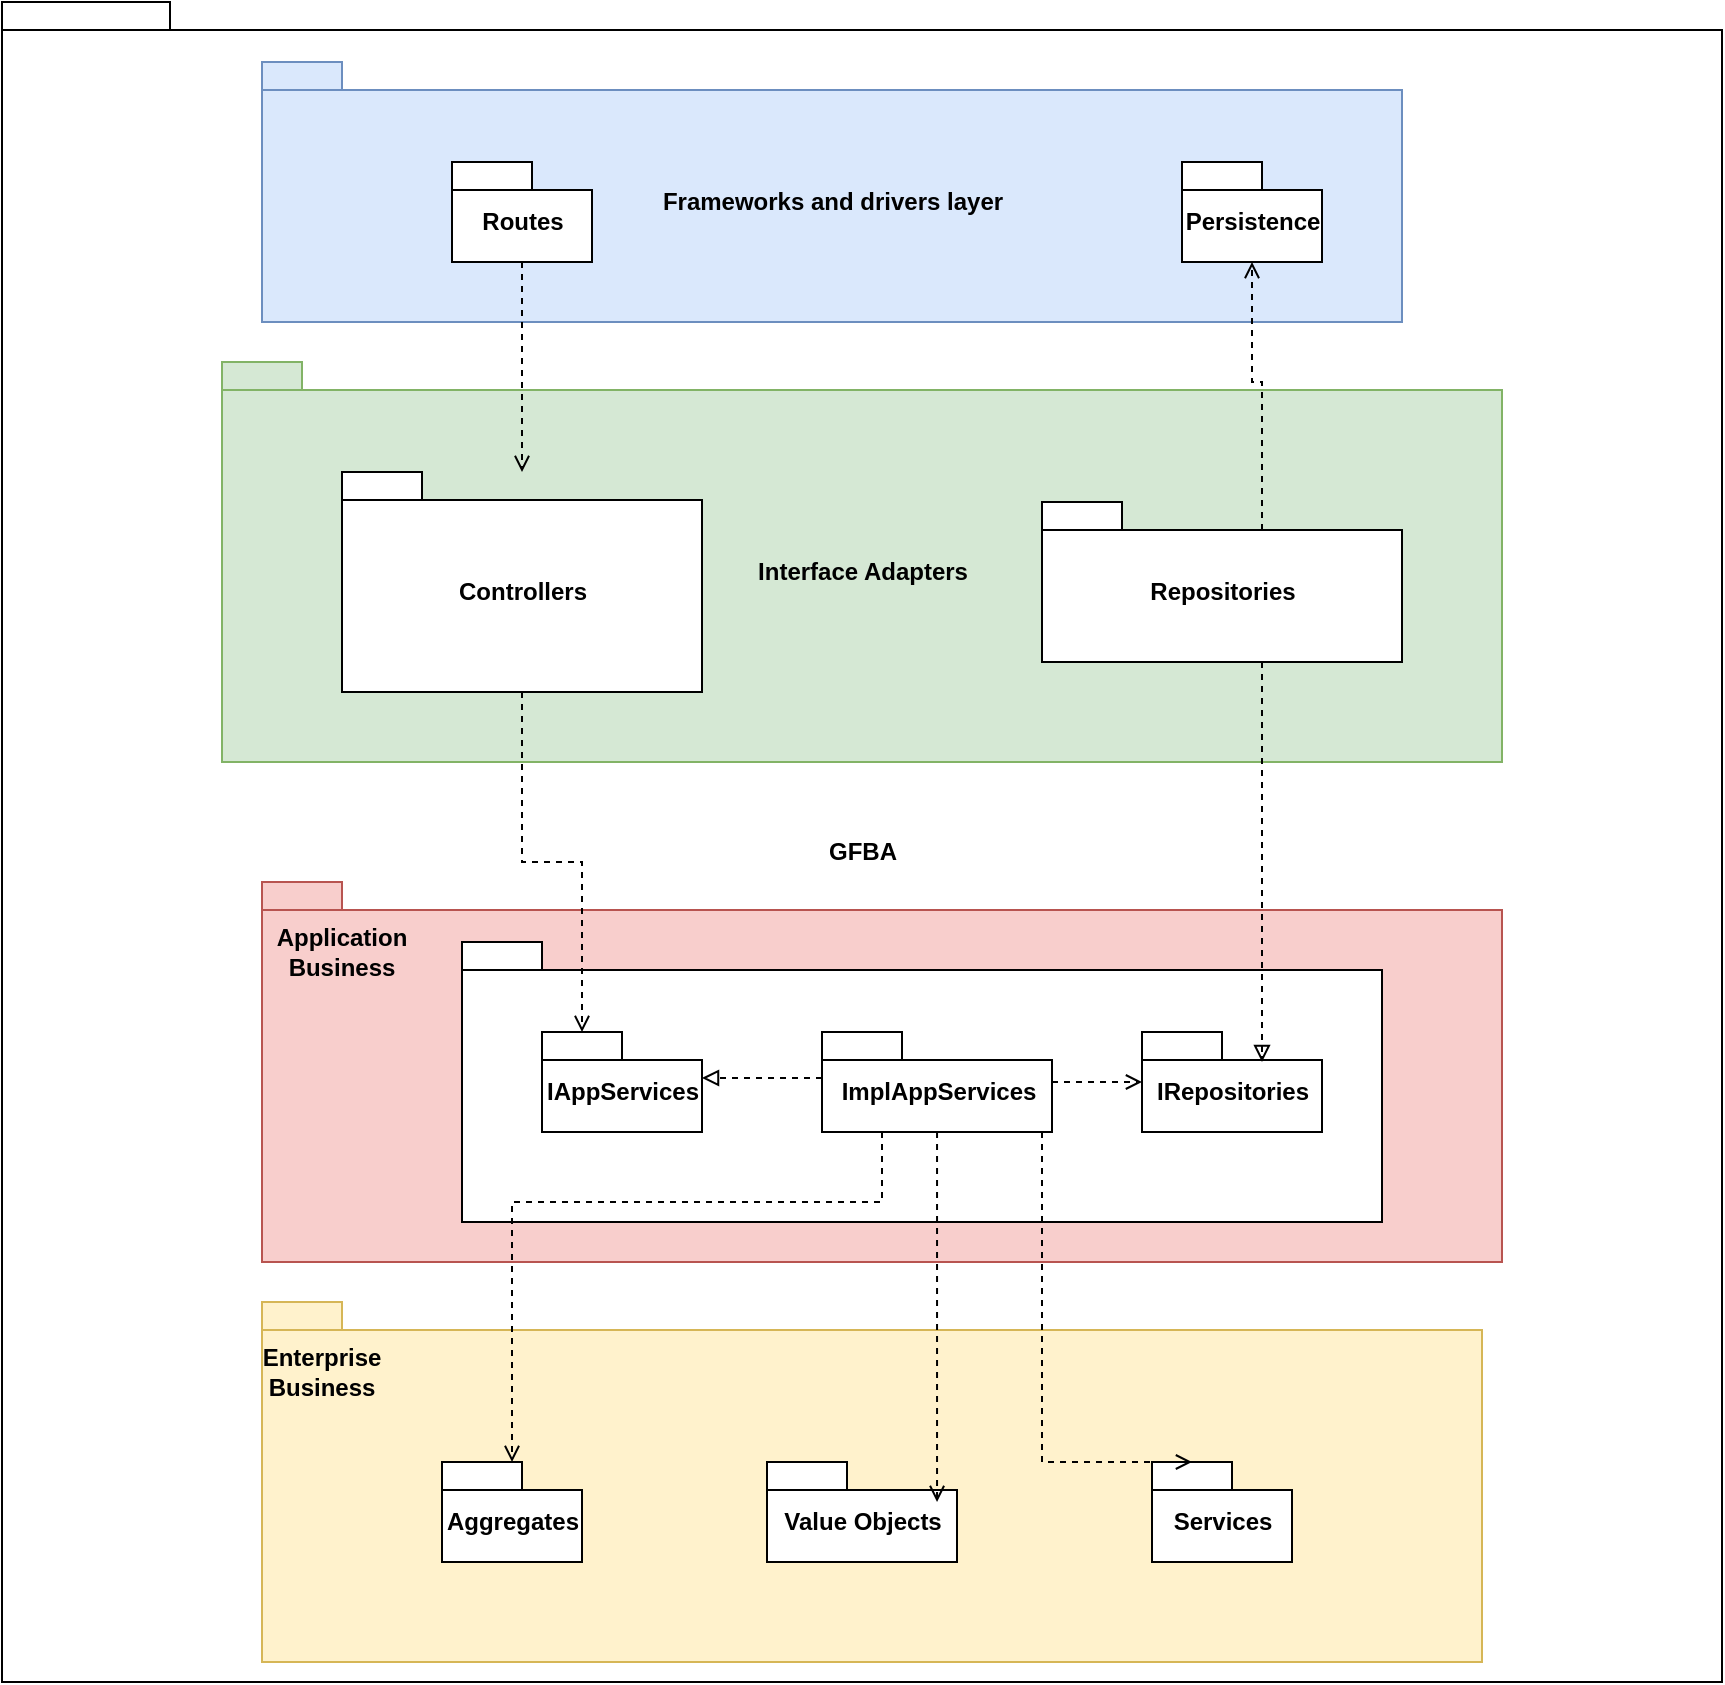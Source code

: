 <mxfile version="20.5.3" type="device"><diagram name="Page-1" id="5f0bae14-7c28-e335-631c-24af17079c00"><mxGraphModel dx="1422" dy="729" grid="1" gridSize="10" guides="1" tooltips="1" connect="1" arrows="1" fold="1" page="1" pageScale="1" pageWidth="1100" pageHeight="850" background="none" math="0" shadow="0"><root><mxCell id="0"/><mxCell id="1" parent="0"/><mxCell id="30kJKUucjtw8A_dtMlGD-1" value="GFBA" style="shape=folder;fontStyle=1;spacingTop=10;tabWidth=40;tabHeight=14;tabPosition=left;html=1;" vertex="1" parent="1"><mxGeometry x="500" width="860" height="840" as="geometry"/></mxCell><mxCell id="Tyqp4wYhk9IuT6_9qh9N-5" value="Frameworks and drivers layer" style="shape=folder;fontStyle=1;spacingTop=10;tabWidth=40;tabHeight=14;tabPosition=left;html=1;fillColor=#dae8fc;strokeColor=#6c8ebf;" parent="1" vertex="1"><mxGeometry x="630" y="30" width="570" height="130" as="geometry"/></mxCell><mxCell id="Tyqp4wYhk9IuT6_9qh9N-6" value="Interface Adapters" style="shape=folder;fontStyle=1;spacingTop=10;tabWidth=40;tabHeight=14;tabPosition=left;html=1;fillColor=#d5e8d4;strokeColor=#82b366;" parent="1" vertex="1"><mxGeometry x="610" y="180" width="640" height="200" as="geometry"/></mxCell><mxCell id="Tyqp4wYhk9IuT6_9qh9N-7" value="" style="shape=folder;fontStyle=1;spacingTop=10;tabWidth=40;tabHeight=14;tabPosition=left;html=1;fillColor=#f8cecc;strokeColor=#b85450;" parent="1" vertex="1"><mxGeometry x="630" y="440" width="620" height="190" as="geometry"/></mxCell><mxCell id="Tyqp4wYhk9IuT6_9qh9N-8" value="" style="shape=folder;fontStyle=1;spacingTop=10;tabWidth=40;tabHeight=14;tabPosition=left;html=1;fillColor=#fff2cc;strokeColor=#d6b656;" parent="1" vertex="1"><mxGeometry x="630" y="650" width="610" height="180" as="geometry"/></mxCell><mxCell id="Tyqp4wYhk9IuT6_9qh9N-50" value="&lt;span style=&quot;font-weight: 700;&quot;&gt;Application Business&lt;/span&gt;" style="text;html=1;strokeColor=none;fillColor=none;align=center;verticalAlign=middle;whiteSpace=wrap;rounded=0;" parent="1" vertex="1"><mxGeometry x="640" y="460" width="60" height="30" as="geometry"/></mxCell><mxCell id="Tyqp4wYhk9IuT6_9qh9N-51" value="&lt;span style=&quot;font-weight: 700;&quot;&gt;Enterprise Business&lt;/span&gt;" style="text;html=1;strokeColor=none;fillColor=none;align=center;verticalAlign=middle;whiteSpace=wrap;rounded=0;" parent="1" vertex="1"><mxGeometry x="630" y="670" width="60" height="30" as="geometry"/></mxCell><mxCell id="30kJKUucjtw8A_dtMlGD-2" value="Aggregates" style="shape=folder;fontStyle=1;spacingTop=10;tabWidth=40;tabHeight=14;tabPosition=left;html=1;" vertex="1" parent="1"><mxGeometry x="720" y="730" width="70" height="50" as="geometry"/></mxCell><mxCell id="30kJKUucjtw8A_dtMlGD-3" value="Value Objects" style="shape=folder;fontStyle=1;spacingTop=10;tabWidth=40;tabHeight=14;tabPosition=left;html=1;" vertex="1" parent="1"><mxGeometry x="882.5" y="730" width="95" height="50" as="geometry"/></mxCell><mxCell id="30kJKUucjtw8A_dtMlGD-4" value="Services" style="shape=folder;fontStyle=1;spacingTop=10;tabWidth=40;tabHeight=14;tabPosition=left;html=1;" vertex="1" parent="1"><mxGeometry x="1075" y="730" width="70" height="50" as="geometry"/></mxCell><mxCell id="30kJKUucjtw8A_dtMlGD-5" value="" style="shape=folder;fontStyle=1;spacingTop=10;tabWidth=40;tabHeight=14;tabPosition=left;html=1;" vertex="1" parent="1"><mxGeometry x="730" y="470" width="460" height="140" as="geometry"/></mxCell><mxCell id="30kJKUucjtw8A_dtMlGD-6" value="IAppServices" style="shape=folder;fontStyle=1;spacingTop=10;tabWidth=40;tabHeight=14;tabPosition=left;html=1;" vertex="1" parent="1"><mxGeometry x="770" y="515" width="80" height="50" as="geometry"/></mxCell><mxCell id="30kJKUucjtw8A_dtMlGD-20" value="" style="edgeStyle=orthogonalEdgeStyle;rounded=0;orthogonalLoop=1;jettySize=auto;html=1;dashed=1;endArrow=open;endFill=0;" edge="1" parent="1" source="30kJKUucjtw8A_dtMlGD-7" target="30kJKUucjtw8A_dtMlGD-8"><mxGeometry relative="1" as="geometry"/></mxCell><mxCell id="30kJKUucjtw8A_dtMlGD-21" value="" style="edgeStyle=orthogonalEdgeStyle;rounded=0;orthogonalLoop=1;jettySize=auto;html=1;dashed=1;endArrow=open;endFill=0;entryX=0.895;entryY=0.4;entryDx=0;entryDy=0;entryPerimeter=0;" edge="1" parent="1" source="30kJKUucjtw8A_dtMlGD-7" target="30kJKUucjtw8A_dtMlGD-3"><mxGeometry relative="1" as="geometry"/></mxCell><mxCell id="30kJKUucjtw8A_dtMlGD-22" value="" style="edgeStyle=orthogonalEdgeStyle;rounded=0;orthogonalLoop=1;jettySize=auto;html=1;dashed=1;endArrow=open;endFill=0;entryX=0;entryY=0;entryDx=20;entryDy=0;entryPerimeter=0;" edge="1" parent="1" source="30kJKUucjtw8A_dtMlGD-7" target="30kJKUucjtw8A_dtMlGD-4"><mxGeometry relative="1" as="geometry"><Array as="points"><mxPoint x="1020" y="730"/></Array></mxGeometry></mxCell><mxCell id="30kJKUucjtw8A_dtMlGD-23" value="" style="edgeStyle=orthogonalEdgeStyle;rounded=0;orthogonalLoop=1;jettySize=auto;html=1;dashed=1;endArrow=open;endFill=0;" edge="1" parent="1" source="30kJKUucjtw8A_dtMlGD-7" target="30kJKUucjtw8A_dtMlGD-2"><mxGeometry relative="1" as="geometry"><Array as="points"><mxPoint x="940" y="600"/><mxPoint x="755" y="600"/></Array></mxGeometry></mxCell><mxCell id="30kJKUucjtw8A_dtMlGD-7" value="ImplAppServices" style="shape=folder;fontStyle=1;spacingTop=10;tabWidth=40;tabHeight=14;tabPosition=left;html=1;" vertex="1" parent="1"><mxGeometry x="910" y="515" width="115" height="50" as="geometry"/></mxCell><mxCell id="30kJKUucjtw8A_dtMlGD-8" value="IRepositories" style="shape=folder;fontStyle=1;spacingTop=10;tabWidth=40;tabHeight=14;tabPosition=left;html=1;" vertex="1" parent="1"><mxGeometry x="1070" y="515" width="90" height="50" as="geometry"/></mxCell><mxCell id="30kJKUucjtw8A_dtMlGD-19" value="" style="edgeStyle=orthogonalEdgeStyle;rounded=0;orthogonalLoop=1;jettySize=auto;html=1;dashed=1;endArrow=open;endFill=0;entryX=0;entryY=0;entryDx=20;entryDy=0;entryPerimeter=0;" edge="1" parent="1" source="30kJKUucjtw8A_dtMlGD-9" target="30kJKUucjtw8A_dtMlGD-6"><mxGeometry relative="1" as="geometry"/></mxCell><mxCell id="30kJKUucjtw8A_dtMlGD-9" value="Controllers" style="shape=folder;fontStyle=1;spacingTop=10;tabWidth=40;tabHeight=14;tabPosition=left;html=1;" vertex="1" parent="1"><mxGeometry x="670" y="235" width="180" height="110" as="geometry"/></mxCell><mxCell id="30kJKUucjtw8A_dtMlGD-17" value="" style="edgeStyle=orthogonalEdgeStyle;rounded=0;orthogonalLoop=1;jettySize=auto;html=1;dashed=1;endArrow=block;endFill=0;" edge="1" parent="1" source="30kJKUucjtw8A_dtMlGD-10"><mxGeometry relative="1" as="geometry"><mxPoint x="1130" y="530" as="targetPoint"/><Array as="points"><mxPoint x="1130" y="529"/></Array></mxGeometry></mxCell><mxCell id="30kJKUucjtw8A_dtMlGD-10" value="Repositories" style="shape=folder;fontStyle=1;spacingTop=10;tabWidth=40;tabHeight=14;tabPosition=left;html=1;" vertex="1" parent="1"><mxGeometry x="1020" y="250" width="180" height="80" as="geometry"/></mxCell><mxCell id="30kJKUucjtw8A_dtMlGD-13" value="Persistence" style="shape=folder;fontStyle=1;spacingTop=10;tabWidth=40;tabHeight=14;tabPosition=left;html=1;" vertex="1" parent="1"><mxGeometry x="1090" y="80" width="70" height="50" as="geometry"/></mxCell><mxCell id="30kJKUucjtw8A_dtMlGD-15" value="" style="edgeStyle=orthogonalEdgeStyle;rounded=0;orthogonalLoop=1;jettySize=auto;html=1;endArrow=open;endFill=0;dashed=1;" edge="1" parent="1" source="30kJKUucjtw8A_dtMlGD-14" target="30kJKUucjtw8A_dtMlGD-9"><mxGeometry relative="1" as="geometry"/></mxCell><mxCell id="30kJKUucjtw8A_dtMlGD-14" value="Routes" style="shape=folder;fontStyle=1;spacingTop=10;tabWidth=40;tabHeight=14;tabPosition=left;html=1;" vertex="1" parent="1"><mxGeometry x="725" y="80" width="70" height="50" as="geometry"/></mxCell><mxCell id="30kJKUucjtw8A_dtMlGD-16" value="" style="edgeStyle=orthogonalEdgeStyle;rounded=0;orthogonalLoop=1;jettySize=auto;html=1;endArrow=open;endFill=0;dashed=1;entryX=0.5;entryY=1;entryDx=0;entryDy=0;entryPerimeter=0;exitX=0;exitY=0;exitDx=110;exitDy=14;exitPerimeter=0;" edge="1" parent="1" source="30kJKUucjtw8A_dtMlGD-10" target="30kJKUucjtw8A_dtMlGD-13"><mxGeometry relative="1" as="geometry"><mxPoint x="770" y="140" as="sourcePoint"/><mxPoint x="770" y="245" as="targetPoint"/></mxGeometry></mxCell><mxCell id="30kJKUucjtw8A_dtMlGD-18" value="" style="edgeStyle=orthogonalEdgeStyle;rounded=0;orthogonalLoop=1;jettySize=auto;html=1;dashed=1;endArrow=block;endFill=0;entryX=0;entryY=0;entryDx=80;entryDy=23;entryPerimeter=0;exitX=0;exitY=0;exitDx=0;exitDy=23;exitPerimeter=0;" edge="1" parent="1" source="30kJKUucjtw8A_dtMlGD-7" target="30kJKUucjtw8A_dtMlGD-6"><mxGeometry relative="1" as="geometry"><mxPoint x="1140" y="340" as="sourcePoint"/><mxPoint x="1140" y="540" as="targetPoint"/><Array as="points"><mxPoint x="910" y="538"/></Array></mxGeometry></mxCell></root></mxGraphModel></diagram></mxfile>
